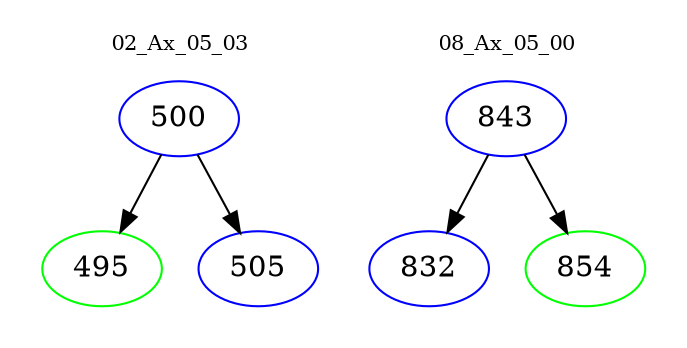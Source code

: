 digraph{
subgraph cluster_0 {
color = white
label = "02_Ax_05_03";
fontsize=10;
T0_500 [label="500", color="blue"]
T0_500 -> T0_495 [color="black"]
T0_495 [label="495", color="green"]
T0_500 -> T0_505 [color="black"]
T0_505 [label="505", color="blue"]
}
subgraph cluster_1 {
color = white
label = "08_Ax_05_00";
fontsize=10;
T1_843 [label="843", color="blue"]
T1_843 -> T1_832 [color="black"]
T1_832 [label="832", color="blue"]
T1_843 -> T1_854 [color="black"]
T1_854 [label="854", color="green"]
}
}
